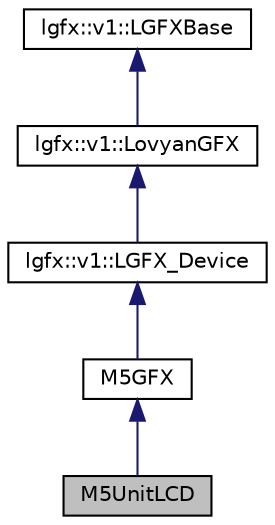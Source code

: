 digraph "M5UnitLCD"
{
 // LATEX_PDF_SIZE
  edge [fontname="Helvetica",fontsize="10",labelfontname="Helvetica",labelfontsize="10"];
  node [fontname="Helvetica",fontsize="10",shape=record];
  Node1 [label="M5UnitLCD",height=0.2,width=0.4,color="black", fillcolor="grey75", style="filled", fontcolor="black",tooltip=" "];
  Node2 -> Node1 [dir="back",color="midnightblue",fontsize="10",style="solid",fontname="Helvetica"];
  Node2 [label="M5GFX",height=0.2,width=0.4,color="black", fillcolor="white", style="filled",URL="$classm5gfx_1_1M5GFX.html",tooltip=" "];
  Node3 -> Node2 [dir="back",color="midnightblue",fontsize="10",style="solid",fontname="Helvetica"];
  Node3 [label="lgfx::v1::LGFX_Device",height=0.2,width=0.4,color="black", fillcolor="white", style="filled",URL="$classlgfx_1_1v1_1_1LGFX__Device.html",tooltip=" "];
  Node4 -> Node3 [dir="back",color="midnightblue",fontsize="10",style="solid",fontname="Helvetica"];
  Node4 [label="lgfx::v1::LovyanGFX",height=0.2,width=0.4,color="black", fillcolor="white", style="filled",URL="$classlgfx_1_1v1_1_1LovyanGFX.html",tooltip="LovyanGFX class. that depend on the include order of the environment, such as file system,..."];
  Node5 -> Node4 [dir="back",color="midnightblue",fontsize="10",style="solid",fontname="Helvetica"];
  Node5 [label="lgfx::v1::LGFXBase",height=0.2,width=0.4,color="black", fillcolor="white", style="filled",URL="$classlgfx_1_1v1_1_1LGFXBase.html",tooltip=" "];
}
